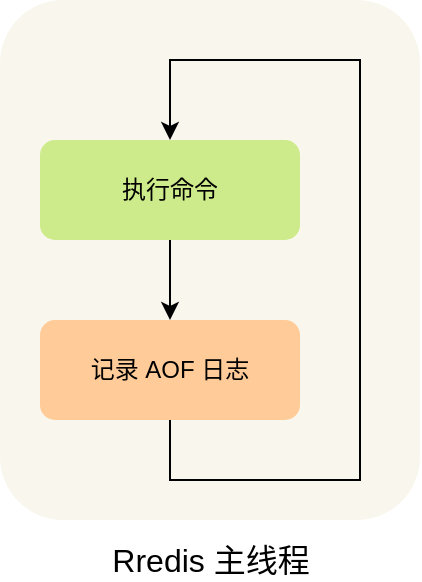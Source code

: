 <mxfile version="14.6.11" type="github">
  <diagram id="aGwH4Oac2PAKLjdeeC-v" name="第 1 页">
    <mxGraphModel dx="946" dy="558" grid="1" gridSize="10" guides="1" tooltips="1" connect="1" arrows="1" fold="1" page="1" pageScale="1" pageWidth="827" pageHeight="1169" math="0" shadow="0">
      <root>
        <mxCell id="0" />
        <mxCell id="1" parent="0" />
        <mxCell id="u_9O9T41olWYfUHcP5o8-5" value="" style="rounded=1;whiteSpace=wrap;html=1;fillColor=#f9f7ed;strokeColor=none;" vertex="1" parent="1">
          <mxGeometry x="240" y="110" width="210" height="260" as="geometry" />
        </mxCell>
        <mxCell id="u_9O9T41olWYfUHcP5o8-3" style="edgeStyle=orthogonalEdgeStyle;rounded=0;orthogonalLoop=1;jettySize=auto;html=1;entryX=0.5;entryY=0;entryDx=0;entryDy=0;" edge="1" parent="1" source="u_9O9T41olWYfUHcP5o8-1" target="u_9O9T41olWYfUHcP5o8-2">
          <mxGeometry relative="1" as="geometry" />
        </mxCell>
        <mxCell id="u_9O9T41olWYfUHcP5o8-1" value="执行命令" style="rounded=1;whiteSpace=wrap;html=1;fillColor=#cdeb8b;strokeColor=none;" vertex="1" parent="1">
          <mxGeometry x="260" y="180" width="130" height="50" as="geometry" />
        </mxCell>
        <mxCell id="u_9O9T41olWYfUHcP5o8-4" style="edgeStyle=orthogonalEdgeStyle;rounded=0;orthogonalLoop=1;jettySize=auto;html=1;entryX=0.5;entryY=0;entryDx=0;entryDy=0;" edge="1" parent="1" source="u_9O9T41olWYfUHcP5o8-2" target="u_9O9T41olWYfUHcP5o8-1">
          <mxGeometry relative="1" as="geometry">
            <Array as="points">
              <mxPoint x="325" y="350" />
              <mxPoint x="420" y="350" />
              <mxPoint x="420" y="140" />
              <mxPoint x="325" y="140" />
            </Array>
          </mxGeometry>
        </mxCell>
        <mxCell id="u_9O9T41olWYfUHcP5o8-2" value="记录 AOF 日志" style="rounded=1;whiteSpace=wrap;html=1;fillColor=#ffcc99;strokeColor=none;" vertex="1" parent="1">
          <mxGeometry x="260" y="270" width="130" height="50" as="geometry" />
        </mxCell>
        <mxCell id="u_9O9T41olWYfUHcP5o8-6" value="Rredis 主线程" style="text;html=1;align=center;verticalAlign=middle;resizable=0;points=[];autosize=1;strokeColor=none;fontSize=16;" vertex="1" parent="1">
          <mxGeometry x="290" y="380" width="110" height="20" as="geometry" />
        </mxCell>
      </root>
    </mxGraphModel>
  </diagram>
</mxfile>
